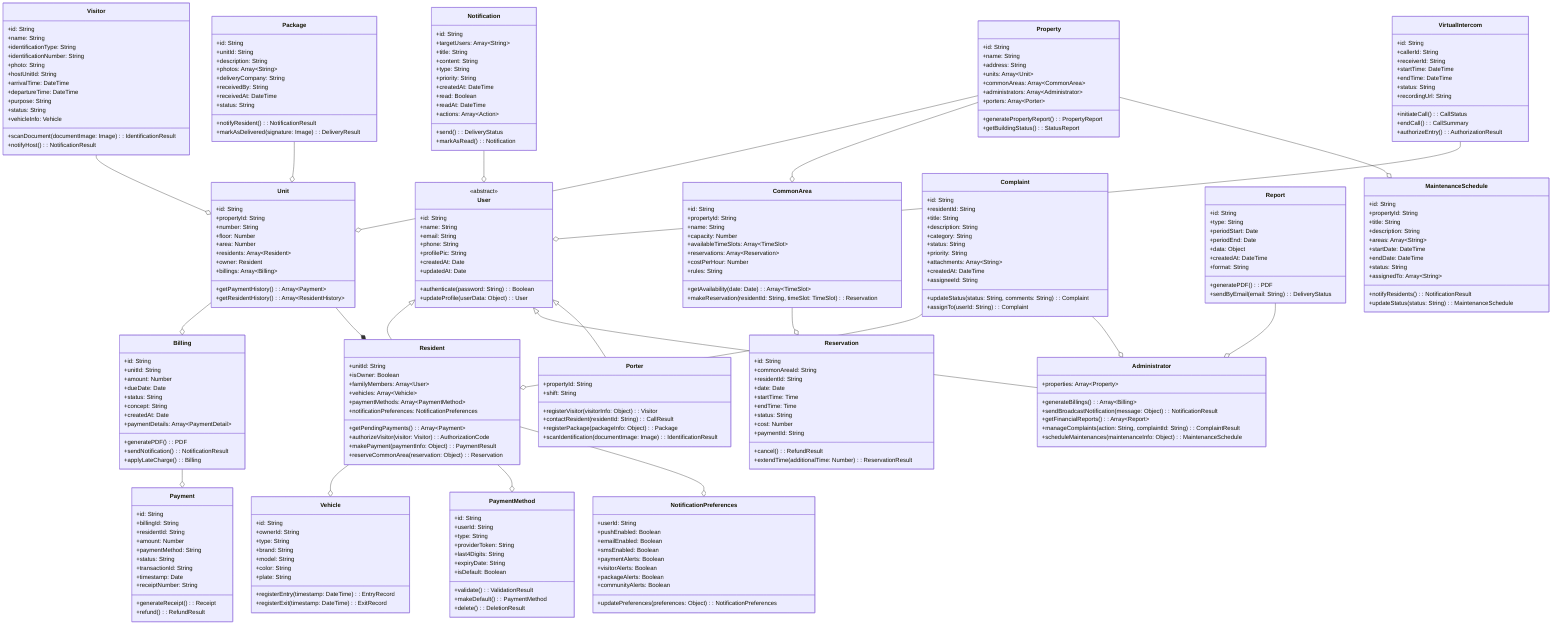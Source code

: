 classDiagram
    class User {
        <<abstract>>
        +id: String
        +name: String
        +email: String
        +phone: String
        +profilePic: String
        +createdAt: Date
        +updatedAt: Date
        +authenticate(password: String): Boolean
        +updateProfile(userData: Object): User
    }

    class Resident {
        +unitId: String
        +isOwner: Boolean
        +familyMembers: Array~User~
        +vehicles: Array~Vehicle~
        +paymentMethods: Array~PaymentMethod~
        +notificationPreferences: NotificationPreferences
        +getPendingPayments(): Array~Payment~
        +authorizeVisitor(visitor: Visitor): AuthorizationCode
        +makePayment(paymentInfo: Object): PaymentResult
        +reserveCommonArea(reservation: Object): Reservation
    }

    class Administrator {
        +properties: Array~Property~
        +generateBillings(): Array~Billing~
        +sendBroadcastNotification(message: Object): NotificationResult
        +getFinancialReports(): Array~Report~
        +manageComplaints(action: String, complaintId: String): ComplaintResult
        +scheduleMaintenances(maintenanceInfo: Object): MaintenanceSchedule
    }

    class Porter {
        +propertyId: String
        +shift: String
        +registerVisitor(visitorInfo: Object): Visitor
        +contactResident(residentId: String): CallResult
        +registerPackage(packageInfo: Object): Package
        +scanIdentification(documentImage: Image): IdentificationResult
    }

    class Property {
        +id: String
        +name: String
        +address: String
        +units: Array~Unit~
        +commonAreas: Array~CommonArea~
        +administrators: Array~Administrator~
        +porters: Array~Porter~
        +generatePropertyReport(): PropertyReport
        +getBuildingStatus(): StatusReport
    }

    class Unit {
        +id: String
        +propertyId: String
        +number: String
        +floor: Number
        +area: Number
        +residents: Array~Resident~
        +owner: Resident
        +billings: Array~Billing~
        +getPaymentHistory(): Array~Payment~
        +getResidentHistory(): Array~ResidentHistory~
    }

    class Billing {
        +id: String
        +unitId: String
        +amount: Number
        +dueDate: Date
        +status: String
        +concept: String
        +createdAt: Date
        +paymentDetails: Array~PaymentDetail~
        +generatePDF(): PDF
        +sendNotification(): NotificationResult
        +applyLateCharge(): Billing
    }

    class Payment {
        +id: String
        +billingId: String
        +residentId: String
        +amount: Number
        +paymentMethod: String
        +status: String
        +transactionId: String
        +timestamp: Date
        +receiptNumber: String
        +generateReceipt(): Receipt
        +refund(): RefundResult
    }

    class CommonArea {
        +id: String
        +propertyId: String
        +name: String
        +capacity: Number
        +availableTimeSlots: Array~TimeSlot~
        +reservations: Array~Reservation~
        +costPerHour: Number
        +rules: String
        +getAvailability(date: Date): Array~TimeSlot~
        +makeReservation(residentId: String, timeSlot: TimeSlot): Reservation
    }

    class Reservation {
        +id: String
        +commonAreaId: String
        +residentId: String
        +date: Date
        +startTime: Time
        +endTime: Time
        +status: String
        +cost: Number
        +paymentId: String
        +cancel(): RefundResult
        +extendTime(additionalTime: Number): ReservationResult
    }

    class Visitor {
        +id: String
        +name: String
        +identificationType: String
        +identificationNumber: String
        +photo: String
        +hostUnitId: String
        +arrivalTime: DateTime
        +departureTime: DateTime
        +purpose: String
        +status: String
        +vehicleInfo: Vehicle
        +scanDocument(documentImage: Image): IdentificationResult
        +notifyHost(): NotificationResult
    }

    class Package {
        +id: String
        +unitId: String
        +description: String
        +photos: Array~String~
        +deliveryCompany: String
        +receivedBy: String
        +receivedAt: DateTime
        +status: String
        +notifyResident(): NotificationResult
        +markAsDelivered(signature: Image): DeliveryResult
    }

    class Notification {
        +id: String
        +targetUsers: Array~String~
        +title: String
        +content: String
        +type: String
        +priority: String
        +createdAt: DateTime
        +read: Boolean
        +readAt: DateTime
        +actions: Array~Action~
        +send(): DeliveryStatus
        +markAsRead(): Notification
    }

    class Complaint {
        +id: String
        +residentId: String
        +title: String
        +description: String
        +category: String
        +status: String
        +priority: String
        +attachments: Array~String~
        +createdAt: DateTime
        +assigneeId: String
        +updateStatus(status: String, comments: String): Complaint
        +assignTo(userId: String): Complaint
    }

    class VirtualIntercom {
        +id: String
        +callerId: String
        +receiverId: String
        +startTime: DateTime
        +endTime: DateTime
        +status: String
        +recordingUrl: String
        +initiateCall(): CallStatus
        +endCall(): CallSummary
        +authorizeEntry(): AuthorizationResult
    }

    class PaymentMethod {
        +id: String
        +userId: String
        +type: String
        +providerToken: String
        +last4Digits: String
        +expiryDate: String
        +isDefault: Boolean
        +validate(): ValidationResult
        +makeDefault(): PaymentMethod
        +delete(): DeletionResult
    }

    class Vehicle {
        +id: String
        +ownerId: String
        +type: String
        +brand: String
        +model: String
        +color: String
        +plate: String
        +registerEntry(timestamp: DateTime): EntryRecord
        +registerExit(timestamp: DateTime): ExitRecord
    }

    class Report {
        +id: String
        +type: String
        +periodStart: Date
        +periodEnd: Date
        +data: Object
        +createdAt: DateTime
        +format: String
        +generatePDF(): PDF
        +sendByEmail(email: String): DeliveryStatus
    }

    class NotificationPreferences {
        +userId: String
        +pushEnabled: Boolean
        +emailEnabled: Boolean
        +smsEnabled: Boolean
        +paymentAlerts: Boolean
        +visitorAlerts: Boolean
        +packageAlerts: Boolean
        +communityAlerts: Boolean
        +updatePreferences(preferences: Object): NotificationPreferences
    }

    class MaintenanceSchedule {
        +id: String
        +propertyId: String
        +title: String
        +description: String
        +areas: Array~String~
        +startDate: DateTime
        +endDate: DateTime
        +status: String
        +assignedTo: Array~String~
        +notifyResidents(): NotificationResult
        +updateStatus(status: String): MaintenanceSchedule
    }

    User <|-- Resident
    User <|-- Administrator
    User <|-- Porter
    Property --o Unit
    Property --o CommonArea
    Unit --o Billing
    Unit --* Resident
    Billing --o Payment
    CommonArea --o Reservation
    Resident --o Vehicle
    Resident --o PaymentMethod
    Resident --o NotificationPreferences
    Notification --o User
    Visitor --o Unit
    Package --o Unit
    VirtualIntercom --o User
    Complaint --o Resident
    Complaint --o Administrator
    Property --o MaintenanceSchedule
    Report --o Administrator